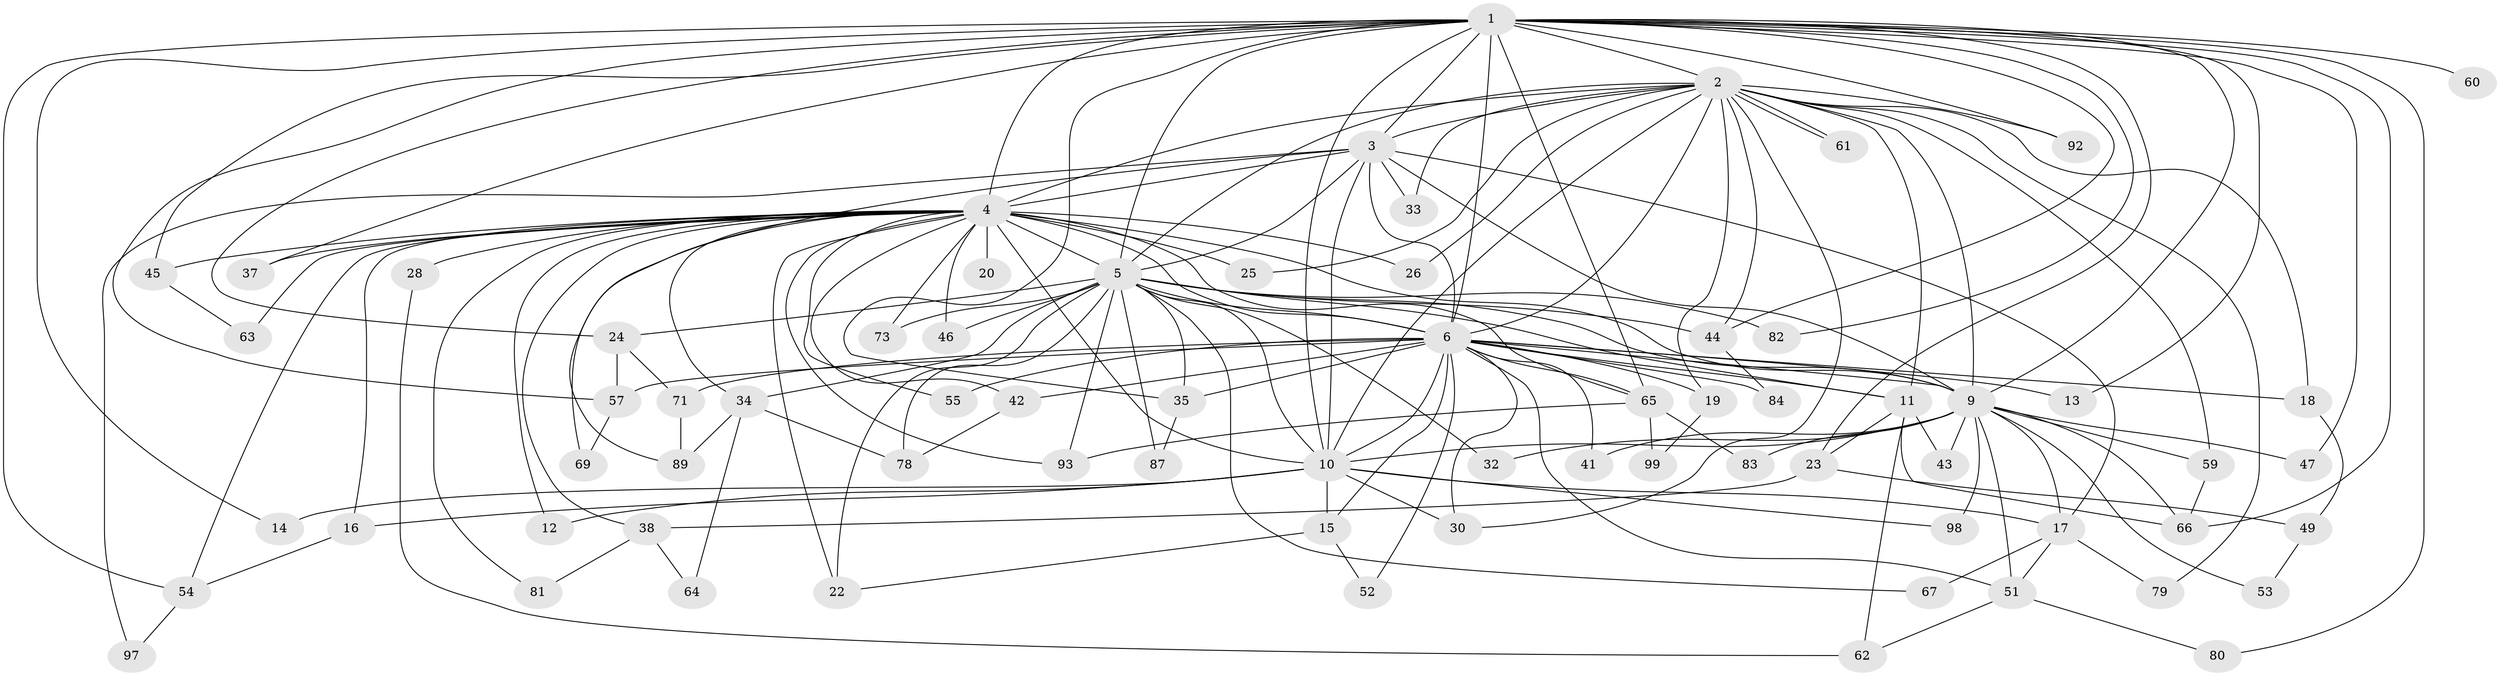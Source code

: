 // original degree distribution, {19: 0.03, 23: 0.01, 12: 0.01, 15: 0.01, 25: 0.01, 28: 0.01, 29: 0.01, 18: 0.01, 7: 0.01, 3: 0.2, 2: 0.53, 5: 0.06, 4: 0.1}
// Generated by graph-tools (version 1.1) at 2025/11/02/21/25 10:11:08]
// undirected, 71 vertices, 167 edges
graph export_dot {
graph [start="1"]
  node [color=gray90,style=filled];
  1 [super="+8"];
  2 [super="+21"];
  3 [super="+27"];
  4 [super="+7"];
  5 [super="+90"];
  6 [super="+31"];
  9 [super="+40"];
  10 [super="+74"];
  11 [super="+36"];
  12 [super="+68"];
  13;
  14;
  15 [super="+70"];
  16 [super="+29"];
  17 [super="+50"];
  18;
  19;
  20;
  22 [super="+86"];
  23;
  24;
  25;
  26;
  28;
  30 [super="+58"];
  32;
  33;
  34;
  35 [super="+39"];
  37;
  38 [super="+75"];
  41;
  42;
  43;
  44 [super="+48"];
  45;
  46;
  47 [super="+77"];
  49;
  51 [super="+100"];
  52;
  53;
  54 [super="+56"];
  55;
  57 [super="+91"];
  59 [super="+85"];
  60;
  61;
  62 [super="+94"];
  63;
  64;
  65 [super="+72"];
  66 [super="+76"];
  67;
  69;
  71;
  73;
  78 [super="+88"];
  79;
  80;
  81;
  82;
  83;
  84;
  87;
  89 [super="+95"];
  92;
  93 [super="+96"];
  97;
  98;
  99;
  1 -- 2 [weight=3];
  1 -- 3 [weight=3];
  1 -- 4 [weight=4];
  1 -- 5 [weight=2];
  1 -- 6 [weight=2];
  1 -- 9 [weight=2];
  1 -- 10 [weight=2];
  1 -- 13;
  1 -- 23;
  1 -- 37;
  1 -- 45;
  1 -- 60 [weight=2];
  1 -- 80;
  1 -- 14;
  1 -- 82;
  1 -- 24;
  1 -- 92;
  1 -- 44;
  1 -- 47;
  1 -- 54;
  1 -- 35;
  1 -- 65;
  1 -- 57;
  1 -- 66;
  2 -- 3;
  2 -- 4 [weight=2];
  2 -- 5;
  2 -- 6;
  2 -- 9 [weight=2];
  2 -- 10;
  2 -- 18;
  2 -- 19;
  2 -- 25;
  2 -- 30;
  2 -- 33;
  2 -- 44;
  2 -- 59;
  2 -- 61;
  2 -- 61;
  2 -- 79;
  2 -- 92;
  2 -- 26;
  2 -- 11;
  3 -- 4 [weight=2];
  3 -- 5;
  3 -- 6;
  3 -- 9;
  3 -- 10;
  3 -- 97;
  3 -- 33;
  3 -- 89;
  3 -- 17;
  4 -- 5 [weight=2];
  4 -- 6 [weight=2];
  4 -- 9 [weight=2];
  4 -- 10 [weight=2];
  4 -- 20 [weight=2];
  4 -- 28 [weight=2];
  4 -- 45;
  4 -- 55;
  4 -- 63;
  4 -- 93;
  4 -- 65;
  4 -- 69;
  4 -- 73;
  4 -- 12;
  4 -- 16;
  4 -- 81;
  4 -- 22;
  4 -- 25;
  4 -- 26;
  4 -- 34;
  4 -- 37;
  4 -- 38;
  4 -- 42;
  4 -- 46;
  4 -- 54;
  5 -- 6 [weight=3];
  5 -- 9;
  5 -- 10;
  5 -- 11;
  5 -- 22;
  5 -- 24;
  5 -- 32;
  5 -- 34;
  5 -- 35;
  5 -- 46;
  5 -- 67;
  5 -- 73;
  5 -- 82;
  5 -- 87;
  5 -- 93;
  5 -- 78;
  5 -- 44;
  6 -- 9;
  6 -- 10 [weight=2];
  6 -- 11;
  6 -- 13;
  6 -- 15;
  6 -- 18;
  6 -- 19;
  6 -- 35;
  6 -- 41;
  6 -- 42;
  6 -- 51;
  6 -- 52;
  6 -- 55;
  6 -- 57;
  6 -- 65;
  6 -- 71;
  6 -- 84;
  6 -- 30;
  9 -- 10;
  9 -- 17;
  9 -- 32;
  9 -- 41;
  9 -- 43;
  9 -- 47 [weight=2];
  9 -- 51;
  9 -- 83;
  9 -- 98;
  9 -- 66;
  9 -- 53;
  9 -- 59;
  10 -- 14;
  10 -- 15 [weight=2];
  10 -- 17;
  10 -- 30;
  10 -- 98;
  10 -- 12;
  10 -- 16;
  11 -- 23;
  11 -- 43;
  11 -- 66;
  11 -- 62;
  15 -- 52;
  15 -- 22;
  16 -- 54;
  17 -- 67;
  17 -- 51;
  17 -- 79;
  18 -- 49;
  19 -- 99;
  23 -- 49;
  23 -- 38;
  24 -- 57;
  24 -- 71;
  28 -- 62;
  34 -- 64;
  34 -- 78;
  34 -- 89;
  35 -- 87;
  38 -- 64;
  38 -- 81;
  42 -- 78;
  44 -- 84;
  45 -- 63;
  49 -- 53;
  51 -- 62;
  51 -- 80;
  54 -- 97;
  57 -- 69;
  59 -- 66;
  65 -- 83;
  65 -- 99;
  65 -- 93;
  71 -- 89;
}
